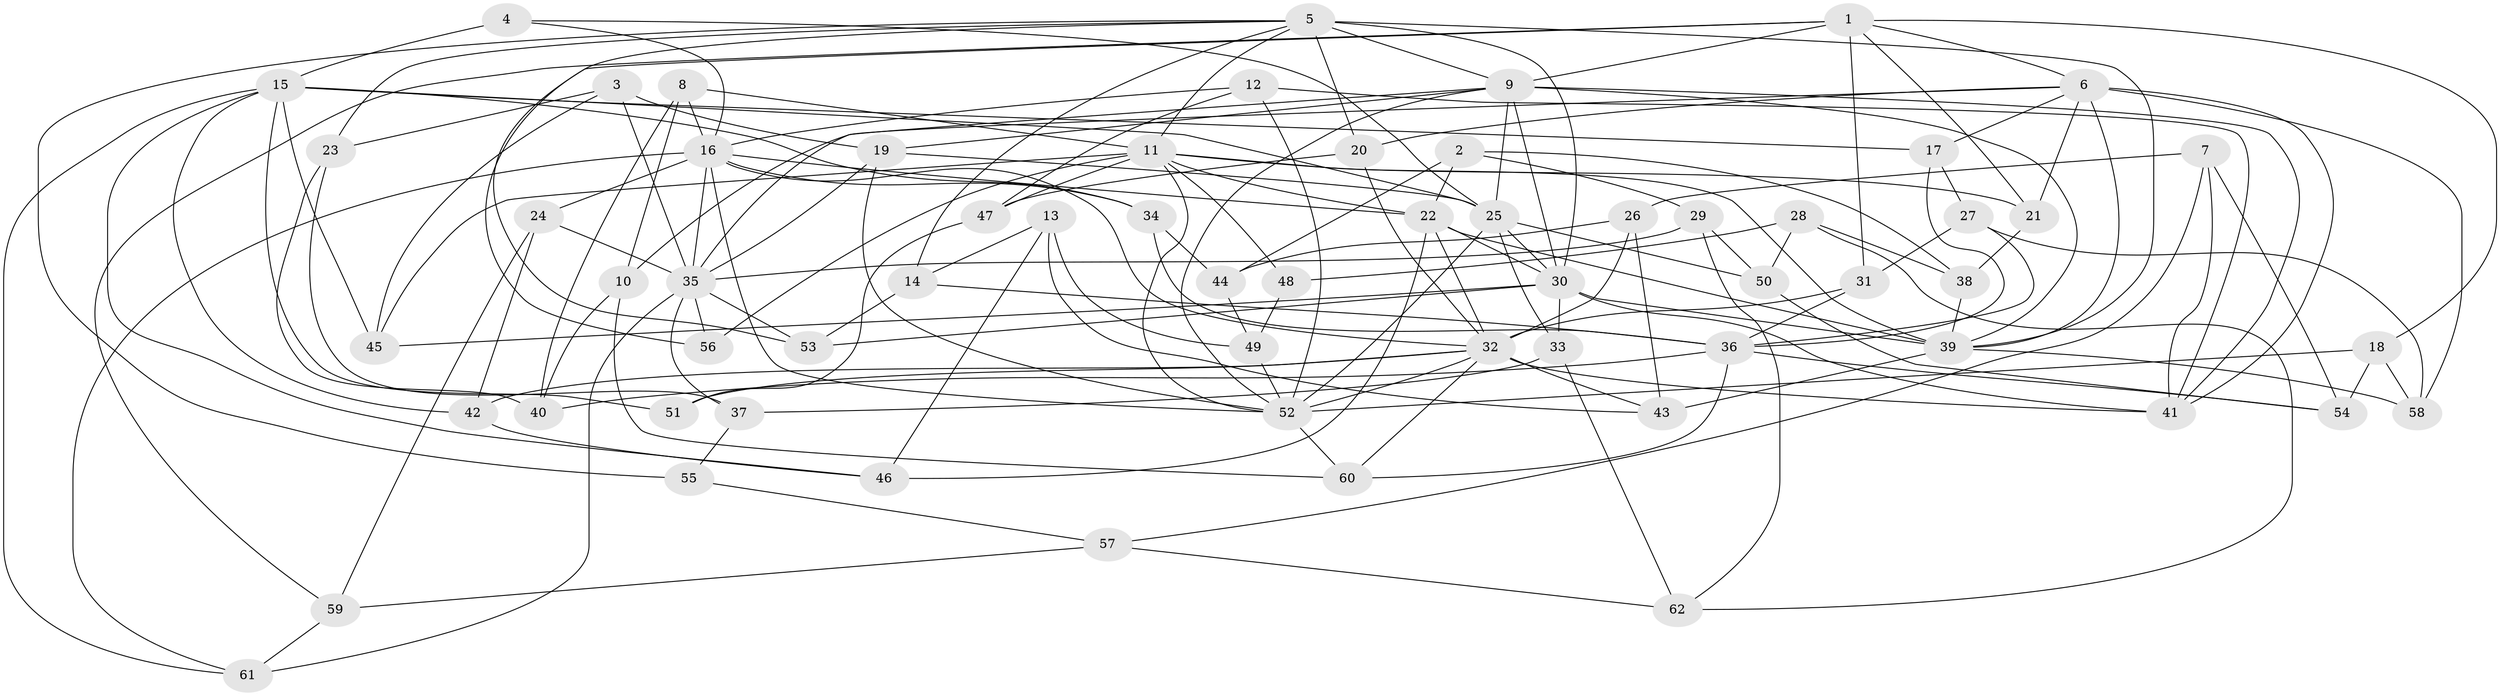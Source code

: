 // original degree distribution, {4: 1.0}
// Generated by graph-tools (version 1.1) at 2025/37/03/09/25 02:37:49]
// undirected, 62 vertices, 160 edges
graph export_dot {
graph [start="1"]
  node [color=gray90,style=filled];
  1;
  2;
  3;
  4;
  5;
  6;
  7;
  8;
  9;
  10;
  11;
  12;
  13;
  14;
  15;
  16;
  17;
  18;
  19;
  20;
  21;
  22;
  23;
  24;
  25;
  26;
  27;
  28;
  29;
  30;
  31;
  32;
  33;
  34;
  35;
  36;
  37;
  38;
  39;
  40;
  41;
  42;
  43;
  44;
  45;
  46;
  47;
  48;
  49;
  50;
  51;
  52;
  53;
  54;
  55;
  56;
  57;
  58;
  59;
  60;
  61;
  62;
  1 -- 6 [weight=1.0];
  1 -- 9 [weight=1.0];
  1 -- 18 [weight=1.0];
  1 -- 21 [weight=1.0];
  1 -- 31 [weight=4.0];
  1 -- 56 [weight=1.0];
  1 -- 59 [weight=1.0];
  2 -- 22 [weight=1.0];
  2 -- 29 [weight=1.0];
  2 -- 38 [weight=1.0];
  2 -- 44 [weight=1.0];
  3 -- 19 [weight=1.0];
  3 -- 23 [weight=1.0];
  3 -- 35 [weight=3.0];
  3 -- 45 [weight=1.0];
  4 -- 15 [weight=2.0];
  4 -- 16 [weight=1.0];
  4 -- 25 [weight=1.0];
  5 -- 9 [weight=1.0];
  5 -- 11 [weight=1.0];
  5 -- 14 [weight=1.0];
  5 -- 20 [weight=1.0];
  5 -- 23 [weight=1.0];
  5 -- 30 [weight=3.0];
  5 -- 39 [weight=1.0];
  5 -- 53 [weight=1.0];
  5 -- 55 [weight=2.0];
  6 -- 10 [weight=1.0];
  6 -- 17 [weight=1.0];
  6 -- 20 [weight=1.0];
  6 -- 21 [weight=1.0];
  6 -- 39 [weight=1.0];
  6 -- 41 [weight=1.0];
  6 -- 58 [weight=1.0];
  7 -- 26 [weight=1.0];
  7 -- 41 [weight=1.0];
  7 -- 54 [weight=1.0];
  7 -- 57 [weight=1.0];
  8 -- 10 [weight=1.0];
  8 -- 11 [weight=1.0];
  8 -- 16 [weight=1.0];
  8 -- 40 [weight=1.0];
  9 -- 19 [weight=1.0];
  9 -- 25 [weight=3.0];
  9 -- 30 [weight=2.0];
  9 -- 35 [weight=1.0];
  9 -- 39 [weight=1.0];
  9 -- 41 [weight=1.0];
  9 -- 52 [weight=1.0];
  10 -- 40 [weight=1.0];
  10 -- 60 [weight=1.0];
  11 -- 21 [weight=1.0];
  11 -- 22 [weight=1.0];
  11 -- 39 [weight=1.0];
  11 -- 45 [weight=1.0];
  11 -- 47 [weight=1.0];
  11 -- 48 [weight=2.0];
  11 -- 52 [weight=1.0];
  11 -- 56 [weight=2.0];
  12 -- 16 [weight=1.0];
  12 -- 41 [weight=1.0];
  12 -- 47 [weight=1.0];
  12 -- 52 [weight=1.0];
  13 -- 14 [weight=1.0];
  13 -- 43 [weight=1.0];
  13 -- 46 [weight=1.0];
  13 -- 49 [weight=1.0];
  14 -- 36 [weight=1.0];
  14 -- 53 [weight=1.0];
  15 -- 17 [weight=1.0];
  15 -- 25 [weight=2.0];
  15 -- 34 [weight=1.0];
  15 -- 42 [weight=1.0];
  15 -- 45 [weight=1.0];
  15 -- 46 [weight=1.0];
  15 -- 51 [weight=2.0];
  15 -- 61 [weight=1.0];
  16 -- 22 [weight=1.0];
  16 -- 24 [weight=1.0];
  16 -- 32 [weight=1.0];
  16 -- 34 [weight=1.0];
  16 -- 35 [weight=1.0];
  16 -- 52 [weight=1.0];
  16 -- 61 [weight=1.0];
  17 -- 27 [weight=1.0];
  17 -- 36 [weight=1.0];
  18 -- 52 [weight=1.0];
  18 -- 54 [weight=1.0];
  18 -- 58 [weight=1.0];
  19 -- 25 [weight=2.0];
  19 -- 35 [weight=1.0];
  19 -- 52 [weight=1.0];
  20 -- 32 [weight=1.0];
  20 -- 47 [weight=1.0];
  21 -- 38 [weight=1.0];
  22 -- 30 [weight=1.0];
  22 -- 32 [weight=1.0];
  22 -- 39 [weight=2.0];
  22 -- 46 [weight=1.0];
  23 -- 37 [weight=1.0];
  23 -- 40 [weight=1.0];
  24 -- 35 [weight=1.0];
  24 -- 42 [weight=1.0];
  24 -- 59 [weight=1.0];
  25 -- 30 [weight=1.0];
  25 -- 33 [weight=1.0];
  25 -- 50 [weight=1.0];
  25 -- 52 [weight=1.0];
  26 -- 32 [weight=1.0];
  26 -- 43 [weight=1.0];
  26 -- 44 [weight=1.0];
  27 -- 31 [weight=1.0];
  27 -- 36 [weight=1.0];
  27 -- 58 [weight=1.0];
  28 -- 38 [weight=1.0];
  28 -- 48 [weight=1.0];
  28 -- 50 [weight=1.0];
  28 -- 62 [weight=1.0];
  29 -- 35 [weight=1.0];
  29 -- 50 [weight=1.0];
  29 -- 62 [weight=1.0];
  30 -- 33 [weight=1.0];
  30 -- 39 [weight=1.0];
  30 -- 41 [weight=1.0];
  30 -- 45 [weight=1.0];
  30 -- 53 [weight=1.0];
  31 -- 32 [weight=2.0];
  31 -- 36 [weight=1.0];
  32 -- 41 [weight=1.0];
  32 -- 42 [weight=1.0];
  32 -- 43 [weight=1.0];
  32 -- 51 [weight=1.0];
  32 -- 52 [weight=1.0];
  32 -- 60 [weight=1.0];
  33 -- 37 [weight=1.0];
  33 -- 62 [weight=1.0];
  34 -- 36 [weight=1.0];
  34 -- 44 [weight=1.0];
  35 -- 37 [weight=1.0];
  35 -- 53 [weight=1.0];
  35 -- 56 [weight=1.0];
  35 -- 61 [weight=1.0];
  36 -- 40 [weight=1.0];
  36 -- 54 [weight=1.0];
  36 -- 60 [weight=1.0];
  37 -- 55 [weight=1.0];
  38 -- 39 [weight=1.0];
  39 -- 43 [weight=1.0];
  39 -- 58 [weight=1.0];
  42 -- 46 [weight=1.0];
  44 -- 49 [weight=1.0];
  47 -- 51 [weight=1.0];
  48 -- 49 [weight=1.0];
  49 -- 52 [weight=1.0];
  50 -- 54 [weight=1.0];
  52 -- 60 [weight=1.0];
  55 -- 57 [weight=1.0];
  57 -- 59 [weight=1.0];
  57 -- 62 [weight=1.0];
  59 -- 61 [weight=1.0];
}
